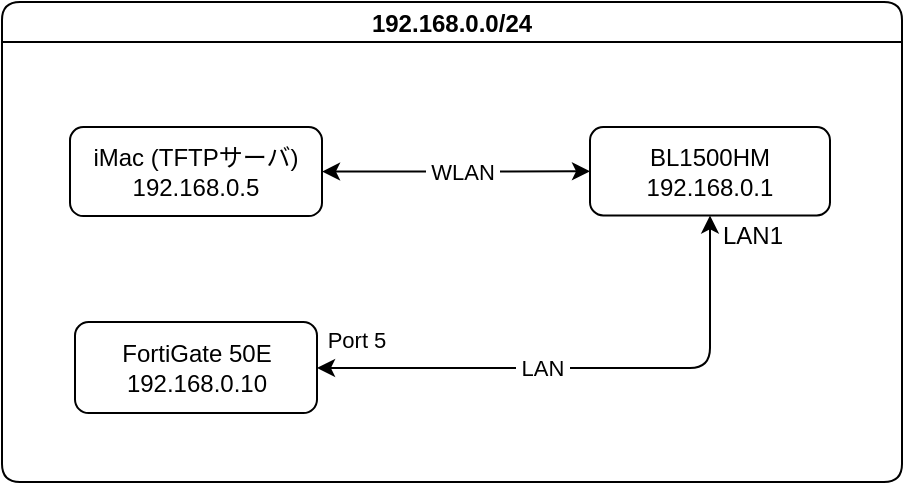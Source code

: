 <mxfile version="24.7.16">
  <diagram name="ページ1" id="Zo1WjbqABF_xzE2NxIOl">
    <mxGraphModel dx="2055" dy="1084" grid="1" gridSize="10" guides="1" tooltips="1" connect="1" arrows="1" fold="1" page="1" pageScale="1" pageWidth="827" pageHeight="1169" math="0" shadow="0">
      <root>
        <mxCell id="0" />
        <mxCell id="1" parent="0" />
        <mxCell id="QWaBHHsbd7KOMMApe-6u-146" value="" style="group" parent="1" vertex="1" connectable="0">
          <mxGeometry x="-800" y="40" width="450" height="240" as="geometry" />
        </mxCell>
        <mxCell id="QWaBHHsbd7KOMMApe-6u-1" value="192.168.0.0/24" style="swimlane;startSize=20;horizontal=1;containerType=tree;newEdgeStyle={&quot;edgeStyle&quot;:&quot;elbowEdgeStyle&quot;,&quot;startArrow&quot;:&quot;none&quot;,&quot;endArrow&quot;:&quot;none&quot;};fillStyle=auto;movable=1;resizable=1;rotatable=1;deletable=1;editable=1;locked=0;connectable=1;labelBackgroundColor=none;labelBorderColor=none;rounded=1;container=0;" parent="QWaBHHsbd7KOMMApe-6u-146" vertex="1">
          <mxGeometry width="450" height="240" as="geometry">
            <mxRectangle x="30" y="520" width="120" height="30" as="alternateBounds" />
          </mxGeometry>
        </mxCell>
        <UserObject label="&lt;font style=&quot;vertical-align: inherit;&quot;&gt;&lt;font style=&quot;vertical-align: inherit;&quot;&gt;BL1500HM&lt;/font&gt;&lt;/font&gt;&lt;div&gt;&lt;font style=&quot;vertical-align: inherit;&quot;&gt;&lt;font style=&quot;vertical-align: inherit;&quot;&gt;192.168.0.1&lt;/font&gt;&lt;/font&gt;&lt;/div&gt;" treeRoot="1" id="QWaBHHsbd7KOMMApe-6u-38">
          <mxCell style="whiteSpace=wrap;html=1;align=center;treeFolding=1;treeMoving=1;newEdgeStyle={&quot;edgeStyle&quot;:&quot;elbowEdgeStyle&quot;,&quot;startArrow&quot;:&quot;none&quot;,&quot;endArrow&quot;:&quot;none&quot;};verticalAlign=middle;movable=1;resizable=1;rotatable=1;deletable=1;editable=1;locked=0;connectable=1;labelBackgroundColor=none;labelBorderColor=none;rounded=1;" parent="QWaBHHsbd7KOMMApe-6u-146" vertex="1">
            <mxGeometry x="294" y="62.548" width="120" height="44.172" as="geometry" />
          </mxCell>
        </UserObject>
        <mxCell id="QWaBHHsbd7KOMMApe-6u-48" style="edgeStyle=elbowEdgeStyle;rounded=0;orthogonalLoop=1;jettySize=auto;html=1;startArrow=none;endArrow=none;entryX=0.5;entryY=0;entryDx=0;entryDy=0;labelBackgroundColor=none;fontColor=default;" parent="QWaBHHsbd7KOMMApe-6u-146" edge="1">
          <mxGeometry relative="1" as="geometry">
            <mxPoint x="84" y="129" as="sourcePoint" />
            <mxPoint x="84" y="129" as="targetPoint" />
          </mxGeometry>
        </mxCell>
        <mxCell id="QWaBHHsbd7KOMMApe-6u-138" value="" style="edgeStyle=elbowEdgeStyle;elbow=vertical;sourcePerimeterSpacing=0;targetPerimeterSpacing=0;startArrow=classic;endArrow=classic;rounded=1;curved=0;fontFamily=Helvetica;fontSize=12;fontColor=default;exitX=0.5;exitY=1;exitDx=0;exitDy=0;entryX=1;entryY=0.5;entryDx=0;entryDy=0;labelBackgroundColor=none;labelBorderColor=none;startFill=1;endFill=1;" parent="QWaBHHsbd7KOMMApe-6u-146" source="QWaBHHsbd7KOMMApe-6u-38" target="QWaBHHsbd7KOMMApe-6u-36" edge="1">
          <mxGeometry relative="1" as="geometry">
            <mxPoint x="304" y="95" as="sourcePoint" />
            <mxPoint x="167" y="73" as="targetPoint" />
            <Array as="points">
              <mxPoint x="320" y="183" />
            </Array>
          </mxGeometry>
        </mxCell>
        <mxCell id="QWaBHHsbd7KOMMApe-6u-139" value="&amp;nbsp;LAN&amp;nbsp;" style="edgeLabel;html=1;align=center;verticalAlign=middle;resizable=0;points=[];labelBackgroundColor=default;" parent="QWaBHHsbd7KOMMApe-6u-138" vertex="1" connectable="0">
          <mxGeometry x="0.316" y="-1" relative="1" as="geometry">
            <mxPoint x="19" y="1" as="offset" />
          </mxGeometry>
        </mxCell>
        <mxCell id="QWaBHHsbd7KOMMApe-6u-17" value="LAN1" style="edgeLabel;html=1;align=center;verticalAlign=middle;resizable=0;points=[];fontFamily=Helvetica;fontSize=12;labelBackgroundColor=none;labelBorderColor=none;rounded=1;" parent="QWaBHHsbd7KOMMApe-6u-146" vertex="1" connectable="0">
          <mxGeometry x="384" y="130" as="geometry">
            <mxPoint x="-9" y="-13" as="offset" />
          </mxGeometry>
        </mxCell>
        <mxCell id="QWaBHHsbd7KOMMApe-6u-45" value="" style="edgeStyle=elbowEdgeStyle;elbow=horizontal;sourcePerimeterSpacing=0;targetPerimeterSpacing=0;startArrow=classic;endArrow=classic;rounded=1;curved=0;fontFamily=Helvetica;fontSize=12;fontColor=default;exitX=1;exitY=0.5;exitDx=0;exitDy=0;entryX=0;entryY=0.5;entryDx=0;entryDy=0;labelBackgroundColor=none;labelBorderColor=none;startFill=1;endFill=1;" parent="QWaBHHsbd7KOMMApe-6u-146" source="QWaBHHsbd7KOMMApe-6u-44" target="QWaBHHsbd7KOMMApe-6u-38" edge="1">
          <mxGeometry relative="1" as="geometry">
            <mxPoint x="40" y="33" as="sourcePoint" />
            <mxPoint x="204" y="85" as="targetPoint" />
            <Array as="points" />
          </mxGeometry>
        </mxCell>
        <mxCell id="QWaBHHsbd7KOMMApe-6u-145" value="&amp;nbsp;WLAN&amp;nbsp;" style="edgeLabel;html=1;align=center;verticalAlign=middle;resizable=0;points=[];labelBackgroundColor=default;" parent="QWaBHHsbd7KOMMApe-6u-45" vertex="1" connectable="0">
          <mxGeometry x="-0.094" relative="1" as="geometry">
            <mxPoint x="9" as="offset" />
          </mxGeometry>
        </mxCell>
        <UserObject label="FortiGate 50E&lt;div&gt;192.168.0.10&lt;/div&gt;" treeRoot="1" id="QWaBHHsbd7KOMMApe-6u-36">
          <mxCell style="whiteSpace=wrap;html=1;align=center;treeFolding=1;treeMoving=1;newEdgeStyle={&quot;edgeStyle&quot;:&quot;elbowEdgeStyle&quot;,&quot;startArrow&quot;:&quot;none&quot;,&quot;endArrow&quot;:&quot;none&quot;};verticalAlign=middle;movable=1;resizable=1;rotatable=1;deletable=1;editable=1;locked=0;connectable=1;labelBackgroundColor=none;labelBorderColor=none;rounded=1;" parent="QWaBHHsbd7KOMMApe-6u-146" vertex="1">
            <mxGeometry x="36.5" y="159.998" width="121" height="45.55" as="geometry" />
          </mxCell>
        </UserObject>
        <mxCell id="QWaBHHsbd7KOMMApe-6u-44" value="iMac (TFTPサーバ)&lt;div&gt;192.168.0.5&lt;/div&gt;" style="whiteSpace=wrap;html=1;align=center;verticalAlign=middle;treeFolding=1;treeMoving=1;newEdgeStyle={&quot;edgeStyle&quot;:&quot;elbowEdgeStyle&quot;,&quot;startArrow&quot;:&quot;none&quot;,&quot;endArrow&quot;:&quot;none&quot;};fontFamily=Helvetica;fontSize=12;labelBackgroundColor=none;labelBorderColor=none;rounded=1;" parent="QWaBHHsbd7KOMMApe-6u-146" vertex="1">
          <mxGeometry x="34" y="62.55" width="126" height="44.45" as="geometry" />
        </mxCell>
        <mxCell id="QWaBHHsbd7KOMMApe-6u-147" value="Port 5" style="edgeLabel;html=1;align=center;verticalAlign=middle;resizable=0;points=[];labelBackgroundColor=default;" parent="1" vertex="1" connectable="0">
          <mxGeometry x="-520.0" y="235" as="geometry">
            <mxPoint x="-103" y="-26" as="offset" />
          </mxGeometry>
        </mxCell>
      </root>
    </mxGraphModel>
  </diagram>
</mxfile>
